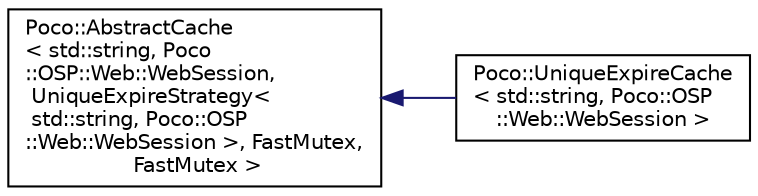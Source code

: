 digraph "Graphical Class Hierarchy"
{
 // LATEX_PDF_SIZE
  edge [fontname="Helvetica",fontsize="10",labelfontname="Helvetica",labelfontsize="10"];
  node [fontname="Helvetica",fontsize="10",shape=record];
  rankdir="LR";
  Node0 [label="Poco::AbstractCache\l\< std::string, Poco\l::OSP::Web::WebSession,\l UniqueExpireStrategy\<\l std::string, Poco::OSP\l::Web::WebSession \>, FastMutex,\l FastMutex \>",height=0.2,width=0.4,color="black", fillcolor="white", style="filled",URL="$classPoco_1_1AbstractCache.html",tooltip=" "];
  Node0 -> Node1 [dir="back",color="midnightblue",fontsize="10",style="solid",fontname="Helvetica"];
  Node1 [label="Poco::UniqueExpireCache\l\< std::string, Poco::OSP\l::Web::WebSession \>",height=0.2,width=0.4,color="black", fillcolor="white", style="filled",URL="$classPoco_1_1UniqueExpireCache.html",tooltip=" "];
}
